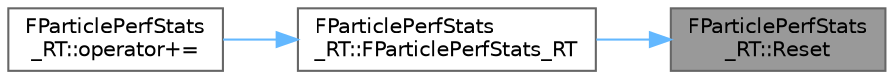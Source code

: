 digraph "FParticlePerfStats_RT::Reset"
{
 // INTERACTIVE_SVG=YES
 // LATEX_PDF_SIZE
  bgcolor="transparent";
  edge [fontname=Helvetica,fontsize=10,labelfontname=Helvetica,labelfontsize=10];
  node [fontname=Helvetica,fontsize=10,shape=box,height=0.2,width=0.4];
  rankdir="RL";
  Node1 [id="Node000001",label="FParticlePerfStats\l_RT::Reset",height=0.2,width=0.4,color="gray40", fillcolor="grey60", style="filled", fontcolor="black",tooltip=" "];
  Node1 -> Node2 [id="edge1_Node000001_Node000002",dir="back",color="steelblue1",style="solid",tooltip=" "];
  Node2 [id="Node000002",label="FParticlePerfStats\l_RT::FParticlePerfStats_RT",height=0.2,width=0.4,color="grey40", fillcolor="white", style="filled",URL="$df/d83/structFParticlePerfStats__RT.html#af254fa178bdc69d631915e547df64229",tooltip=" "];
  Node2 -> Node3 [id="edge2_Node000002_Node000003",dir="back",color="steelblue1",style="solid",tooltip=" "];
  Node3 [id="Node000003",label="FParticlePerfStats\l_RT::operator+=",height=0.2,width=0.4,color="grey40", fillcolor="white", style="filled",URL="$df/d83/structFParticlePerfStats__RT.html#af14f1e344e4f683422d39764b86e4ba7",tooltip=" "];
}
